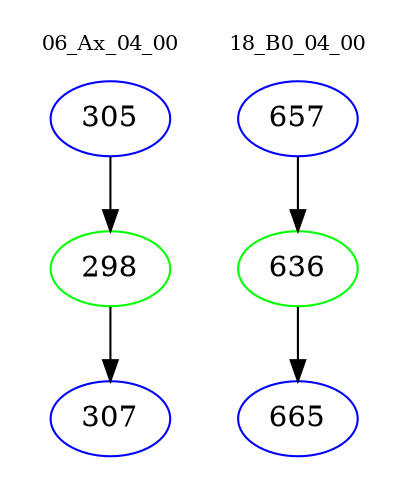 digraph{
subgraph cluster_0 {
color = white
label = "06_Ax_04_00";
fontsize=10;
T0_305 [label="305", color="blue"]
T0_305 -> T0_298 [color="black"]
T0_298 [label="298", color="green"]
T0_298 -> T0_307 [color="black"]
T0_307 [label="307", color="blue"]
}
subgraph cluster_1 {
color = white
label = "18_B0_04_00";
fontsize=10;
T1_657 [label="657", color="blue"]
T1_657 -> T1_636 [color="black"]
T1_636 [label="636", color="green"]
T1_636 -> T1_665 [color="black"]
T1_665 [label="665", color="blue"]
}
}
